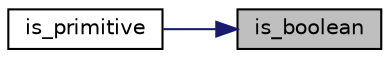 digraph "is_boolean"
{
 // LATEX_PDF_SIZE
  edge [fontname="Helvetica",fontsize="10",labelfontname="Helvetica",labelfontsize="10"];
  node [fontname="Helvetica",fontsize="10",shape=record];
  rankdir="RL";
  Node1 [label="is_boolean",height=0.2,width=0.4,color="black", fillcolor="grey75", style="filled", fontcolor="black",tooltip="return whether value is a boolean"];
  Node1 -> Node2 [dir="back",color="midnightblue",fontsize="10",style="solid",fontname="Helvetica"];
  Node2 [label="is_primitive",height=0.2,width=0.4,color="black", fillcolor="white", style="filled",URL="$classnlohmann_1_1basic__json.html#ae5e7e83e05bf011781326a00fdf7a733",tooltip="return whether type is primitive"];
}
